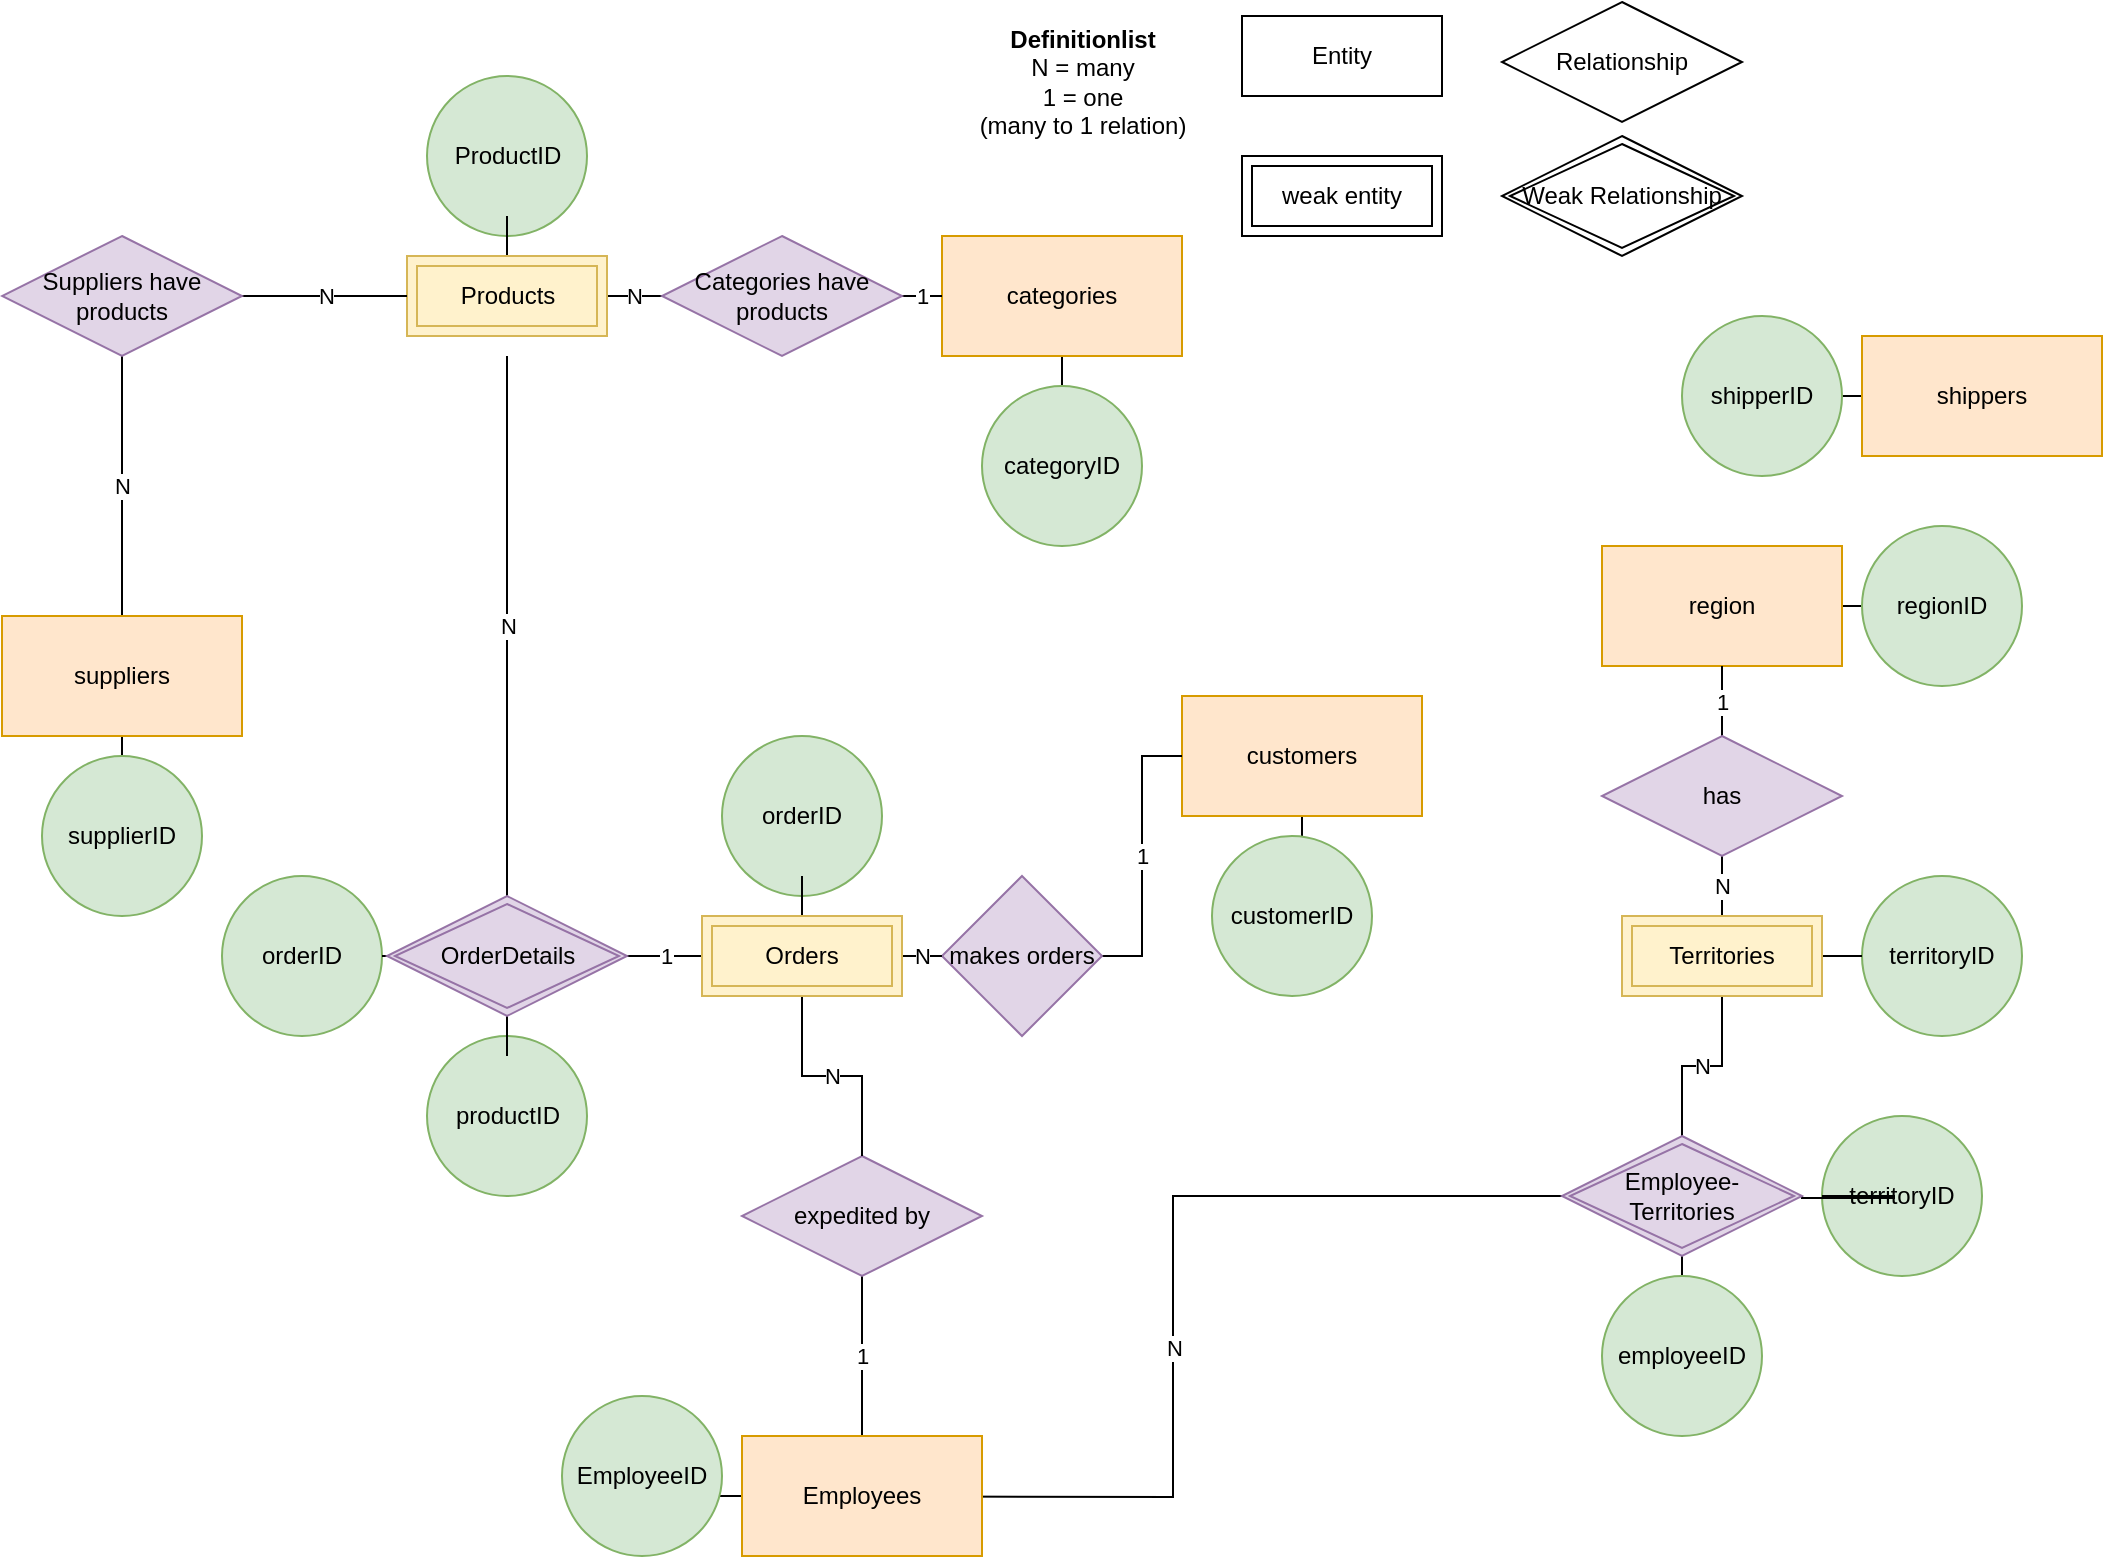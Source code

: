<mxfile version="24.8.0">
  <diagram id="R2lEEEUBdFMjLlhIrx00" name="Page-1">
    <mxGraphModel dx="2216" dy="745" grid="1" gridSize="10" guides="1" tooltips="1" connect="1" arrows="1" fold="1" page="1" pageScale="1" pageWidth="850" pageHeight="1100" math="0" shadow="0" extFonts="Permanent Marker^https://fonts.googleapis.com/css?family=Permanent+Marker">
      <root>
        <mxCell id="0" />
        <mxCell id="1" parent="0" />
        <mxCell id="cAeQQMGSioN7XEpcBB4Y-51" value="" style="edgeStyle=orthogonalEdgeStyle;rounded=0;orthogonalLoop=1;jettySize=auto;html=1;endArrow=none;endFill=0;" edge="1" parent="1" source="cAeQQMGSioN7XEpcBB4Y-1" target="cAeQQMGSioN7XEpcBB4Y-50">
          <mxGeometry relative="1" as="geometry" />
        </mxCell>
        <mxCell id="cAeQQMGSioN7XEpcBB4Y-112" value="N" style="edgeStyle=orthogonalEdgeStyle;rounded=0;orthogonalLoop=1;jettySize=auto;html=1;entryX=0;entryY=0.5;entryDx=0;entryDy=0;endArrow=none;endFill=0;" edge="1" parent="1" target="cAeQQMGSioN7XEpcBB4Y-141">
          <mxGeometry relative="1" as="geometry">
            <mxPoint x="150" y="750.048" as="sourcePoint" />
            <mxPoint x="480" y="600" as="targetPoint" />
          </mxGeometry>
        </mxCell>
        <mxCell id="cAeQQMGSioN7XEpcBB4Y-123" value="1" style="edgeStyle=orthogonalEdgeStyle;rounded=0;orthogonalLoop=1;jettySize=auto;html=1;entryX=0.5;entryY=1;entryDx=0;entryDy=0;endArrow=none;endFill=0;" edge="1" parent="1" source="cAeQQMGSioN7XEpcBB4Y-1" target="cAeQQMGSioN7XEpcBB4Y-122">
          <mxGeometry relative="1" as="geometry" />
        </mxCell>
        <mxCell id="cAeQQMGSioN7XEpcBB4Y-1" value="Employees" style="rounded=0;whiteSpace=wrap;html=1;fillColor=#ffe6cc;strokeColor=#d79b00;" vertex="1" parent="1">
          <mxGeometry x="130" y="720" width="120" height="60" as="geometry" />
        </mxCell>
        <mxCell id="cAeQQMGSioN7XEpcBB4Y-70" value="" style="edgeStyle=orthogonalEdgeStyle;rounded=0;orthogonalLoop=1;jettySize=auto;html=1;endArrow=none;endFill=0;" edge="1" parent="1" source="cAeQQMGSioN7XEpcBB4Y-3" target="cAeQQMGSioN7XEpcBB4Y-69">
          <mxGeometry relative="1" as="geometry" />
        </mxCell>
        <mxCell id="cAeQQMGSioN7XEpcBB4Y-3" value="categories" style="rounded=0;whiteSpace=wrap;html=1;fillColor=#ffe6cc;strokeColor=#d79b00;" vertex="1" parent="1">
          <mxGeometry x="230" y="120" width="120" height="60" as="geometry" />
        </mxCell>
        <mxCell id="cAeQQMGSioN7XEpcBB4Y-59" value="" style="edgeStyle=orthogonalEdgeStyle;rounded=0;orthogonalLoop=1;jettySize=auto;html=1;endArrow=none;endFill=0;" edge="1" parent="1" source="cAeQQMGSioN7XEpcBB4Y-7" target="cAeQQMGSioN7XEpcBB4Y-58">
          <mxGeometry relative="1" as="geometry" />
        </mxCell>
        <mxCell id="cAeQQMGSioN7XEpcBB4Y-7" value="region" style="rounded=0;whiteSpace=wrap;html=1;fillColor=#ffe6cc;strokeColor=#d79b00;" vertex="1" parent="1">
          <mxGeometry x="560" y="275" width="120" height="60" as="geometry" />
        </mxCell>
        <mxCell id="cAeQQMGSioN7XEpcBB4Y-53" value="" style="edgeStyle=orthogonalEdgeStyle;rounded=0;orthogonalLoop=1;jettySize=auto;html=1;endArrow=none;endFill=0;" edge="1" parent="1" source="cAeQQMGSioN7XEpcBB4Y-8" target="cAeQQMGSioN7XEpcBB4Y-52">
          <mxGeometry relative="1" as="geometry" />
        </mxCell>
        <mxCell id="cAeQQMGSioN7XEpcBB4Y-8" value="customers" style="rounded=0;whiteSpace=wrap;html=1;fillColor=#ffe6cc;strokeColor=#d79b00;" vertex="1" parent="1">
          <mxGeometry x="350" y="350" width="120" height="60" as="geometry" />
        </mxCell>
        <mxCell id="cAeQQMGSioN7XEpcBB4Y-64" value="" style="edgeStyle=orthogonalEdgeStyle;rounded=0;orthogonalLoop=1;jettySize=auto;html=1;endArrow=none;endFill=0;" edge="1" parent="1" source="cAeQQMGSioN7XEpcBB4Y-10" target="cAeQQMGSioN7XEpcBB4Y-63">
          <mxGeometry relative="1" as="geometry" />
        </mxCell>
        <mxCell id="cAeQQMGSioN7XEpcBB4Y-10" value="shippers" style="rounded=0;whiteSpace=wrap;html=1;fillColor=#ffe6cc;strokeColor=#d79b00;" vertex="1" parent="1">
          <mxGeometry x="690" y="170" width="120" height="60" as="geometry" />
        </mxCell>
        <mxCell id="cAeQQMGSioN7XEpcBB4Y-66" value="" style="edgeStyle=orthogonalEdgeStyle;rounded=0;orthogonalLoop=1;jettySize=auto;html=1;endArrow=none;endFill=0;" edge="1" parent="1" source="cAeQQMGSioN7XEpcBB4Y-11" target="cAeQQMGSioN7XEpcBB4Y-65">
          <mxGeometry relative="1" as="geometry" />
        </mxCell>
        <mxCell id="cAeQQMGSioN7XEpcBB4Y-138" value="N" style="edgeStyle=orthogonalEdgeStyle;rounded=0;orthogonalLoop=1;jettySize=auto;html=1;endArrow=none;endFill=0;entryX=0.5;entryY=1;entryDx=0;entryDy=0;" edge="1" parent="1" source="cAeQQMGSioN7XEpcBB4Y-11" target="cAeQQMGSioN7XEpcBB4Y-144">
          <mxGeometry relative="1" as="geometry">
            <mxPoint x="-140" y="240" as="targetPoint" />
          </mxGeometry>
        </mxCell>
        <mxCell id="cAeQQMGSioN7XEpcBB4Y-11" value="suppliers " style="rounded=0;whiteSpace=wrap;html=1;fillColor=#ffe6cc;strokeColor=#d79b00;" vertex="1" parent="1">
          <mxGeometry x="-240" y="310" width="120" height="60" as="geometry" />
        </mxCell>
        <mxCell id="cAeQQMGSioN7XEpcBB4Y-50" value="EmployeeID" style="ellipse;whiteSpace=wrap;html=1;rounded=0;fillColor=#d5e8d4;strokeColor=#82b366;" vertex="1" parent="1">
          <mxGeometry x="40" y="700" width="80" height="80" as="geometry" />
        </mxCell>
        <mxCell id="cAeQQMGSioN7XEpcBB4Y-52" value="customerID" style="ellipse;whiteSpace=wrap;html=1;rounded=0;fillColor=#d5e8d4;strokeColor=#82b366;" vertex="1" parent="1">
          <mxGeometry x="365" y="420" width="80" height="80" as="geometry" />
        </mxCell>
        <mxCell id="cAeQQMGSioN7XEpcBB4Y-55" value="orderID" style="ellipse;whiteSpace=wrap;html=1;rounded=0;fillColor=#d5e8d4;strokeColor=#82b366;" vertex="1" parent="1">
          <mxGeometry x="120" y="370" width="80" height="80" as="geometry" />
        </mxCell>
        <mxCell id="cAeQQMGSioN7XEpcBB4Y-58" value="regionID" style="ellipse;whiteSpace=wrap;html=1;rounded=0;fillColor=#d5e8d4;strokeColor=#82b366;" vertex="1" parent="1">
          <mxGeometry x="690" y="265" width="80" height="80" as="geometry" />
        </mxCell>
        <mxCell id="cAeQQMGSioN7XEpcBB4Y-60" value="ProductID" style="ellipse;whiteSpace=wrap;html=1;rounded=0;fillColor=#d5e8d4;strokeColor=#82b366;" vertex="1" parent="1">
          <mxGeometry x="-27.5" y="40" width="80" height="80" as="geometry" />
        </mxCell>
        <mxCell id="cAeQQMGSioN7XEpcBB4Y-63" value="shipperID" style="ellipse;whiteSpace=wrap;html=1;rounded=0;fillColor=#d5e8d4;strokeColor=#82b366;" vertex="1" parent="1">
          <mxGeometry x="600" y="160" width="80" height="80" as="geometry" />
        </mxCell>
        <mxCell id="cAeQQMGSioN7XEpcBB4Y-65" value="supplierID" style="ellipse;whiteSpace=wrap;html=1;rounded=0;fillColor=#d5e8d4;strokeColor=#82b366;" vertex="1" parent="1">
          <mxGeometry x="-220" y="380" width="80" height="80" as="geometry" />
        </mxCell>
        <mxCell id="cAeQQMGSioN7XEpcBB4Y-67" value="territoryID" style="ellipse;whiteSpace=wrap;html=1;rounded=0;fillColor=#d5e8d4;strokeColor=#82b366;" vertex="1" parent="1">
          <mxGeometry x="690" y="440" width="80" height="80" as="geometry" />
        </mxCell>
        <mxCell id="cAeQQMGSioN7XEpcBB4Y-69" value="categoryID" style="ellipse;whiteSpace=wrap;html=1;rounded=0;fillColor=#d5e8d4;strokeColor=#82b366;" vertex="1" parent="1">
          <mxGeometry x="250" y="195" width="80" height="80" as="geometry" />
        </mxCell>
        <mxCell id="cAeQQMGSioN7XEpcBB4Y-142" style="edgeStyle=orthogonalEdgeStyle;rounded=0;orthogonalLoop=1;jettySize=auto;html=1;entryX=0.5;entryY=1;entryDx=0;entryDy=0;endArrow=none;endFill=0;" edge="1" parent="1" source="cAeQQMGSioN7XEpcBB4Y-71" target="cAeQQMGSioN7XEpcBB4Y-141">
          <mxGeometry relative="1" as="geometry" />
        </mxCell>
        <mxCell id="cAeQQMGSioN7XEpcBB4Y-71" value="employeeID" style="ellipse;whiteSpace=wrap;html=1;rounded=0;fillColor=#d5e8d4;strokeColor=#82b366;" vertex="1" parent="1">
          <mxGeometry x="560" y="640" width="80" height="80" as="geometry" />
        </mxCell>
        <mxCell id="cAeQQMGSioN7XEpcBB4Y-74" value="territoryID" style="ellipse;whiteSpace=wrap;html=1;rounded=0;fillColor=#d5e8d4;strokeColor=#82b366;" vertex="1" parent="1">
          <mxGeometry x="670" y="560" width="80" height="80" as="geometry" />
        </mxCell>
        <mxCell id="cAeQQMGSioN7XEpcBB4Y-76" value="orderID" style="ellipse;whiteSpace=wrap;html=1;rounded=0;fillColor=#d5e8d4;strokeColor=#82b366;" vertex="1" parent="1">
          <mxGeometry x="-130" y="440" width="80" height="80" as="geometry" />
        </mxCell>
        <mxCell id="cAeQQMGSioN7XEpcBB4Y-78" value="productID" style="ellipse;whiteSpace=wrap;html=1;rounded=0;fillColor=#d5e8d4;strokeColor=#82b366;" vertex="1" parent="1">
          <mxGeometry x="-27.5" y="520" width="80" height="80" as="geometry" />
        </mxCell>
        <mxCell id="cAeQQMGSioN7XEpcBB4Y-102" value="N" style="edgeStyle=orthogonalEdgeStyle;rounded=0;orthogonalLoop=1;jettySize=auto;html=1;entryX=0.5;entryY=1;entryDx=0;entryDy=0;endArrow=none;endFill=0;exitX=0.5;exitY=0;exitDx=0;exitDy=0;" edge="1" parent="1" source="cAeQQMGSioN7XEpcBB4Y-146">
          <mxGeometry relative="1" as="geometry">
            <mxPoint x="40" y="400" as="sourcePoint" />
            <mxPoint x="12.5" y="180" as="targetPoint" />
          </mxGeometry>
        </mxCell>
        <mxCell id="cAeQQMGSioN7XEpcBB4Y-104" style="edgeStyle=orthogonalEdgeStyle;rounded=0;orthogonalLoop=1;jettySize=auto;html=1;entryX=1;entryY=0.5;entryDx=0;entryDy=0;exitX=0;exitY=0.5;exitDx=0;exitDy=0;endArrow=none;endFill=0;" edge="1" parent="1" source="cAeQQMGSioN7XEpcBB4Y-146" target="cAeQQMGSioN7XEpcBB4Y-76">
          <mxGeometry relative="1" as="geometry">
            <mxPoint x="0.048" y="440.048" as="sourcePoint" />
          </mxGeometry>
        </mxCell>
        <mxCell id="cAeQQMGSioN7XEpcBB4Y-100" value="1" style="edgeStyle=orthogonalEdgeStyle;rounded=0;orthogonalLoop=1;jettySize=auto;html=1;entryX=0;entryY=0.5;entryDx=0;entryDy=0;endArrow=none;endFill=0;" edge="1" parent="1" source="cAeQQMGSioN7XEpcBB4Y-98" target="cAeQQMGSioN7XEpcBB4Y-8">
          <mxGeometry relative="1" as="geometry" />
        </mxCell>
        <mxCell id="cAeQQMGSioN7XEpcBB4Y-98" value="makes orders" style="rhombus;whiteSpace=wrap;html=1;fillColor=#e1d5e7;strokeColor=#9673a6;" vertex="1" parent="1">
          <mxGeometry x="230" y="440" width="80" height="80" as="geometry" />
        </mxCell>
        <mxCell id="cAeQQMGSioN7XEpcBB4Y-110" style="edgeStyle=orthogonalEdgeStyle;rounded=0;orthogonalLoop=1;jettySize=auto;html=1;entryX=0;entryY=0.5;entryDx=0;entryDy=0;endArrow=none;endFill=0;exitX=1;exitY=0.5;exitDx=0;exitDy=0;" edge="1" parent="1" source="cAeQQMGSioN7XEpcBB4Y-141" target="cAeQQMGSioN7XEpcBB4Y-74">
          <mxGeometry relative="1" as="geometry">
            <mxPoint x="690" y="600" as="sourcePoint" />
            <Array as="points">
              <mxPoint x="706" y="601" />
            </Array>
          </mxGeometry>
        </mxCell>
        <mxCell id="cAeQQMGSioN7XEpcBB4Y-116" value="N" style="edgeStyle=orthogonalEdgeStyle;rounded=0;orthogonalLoop=1;jettySize=auto;html=1;entryX=0.5;entryY=1;entryDx=0;entryDy=0;endArrow=none;endFill=0;exitX=0.5;exitY=0;exitDx=0;exitDy=0;" edge="1" parent="1" source="cAeQQMGSioN7XEpcBB4Y-141" target="cAeQQMGSioN7XEpcBB4Y-113">
          <mxGeometry relative="1" as="geometry">
            <mxPoint x="620" y="560" as="sourcePoint" />
          </mxGeometry>
        </mxCell>
        <mxCell id="cAeQQMGSioN7XEpcBB4Y-114" style="edgeStyle=orthogonalEdgeStyle;rounded=0;orthogonalLoop=1;jettySize=auto;html=1;entryX=0;entryY=0.5;entryDx=0;entryDy=0;endArrow=none;endFill=0;" edge="1" parent="1" source="cAeQQMGSioN7XEpcBB4Y-113" target="cAeQQMGSioN7XEpcBB4Y-67">
          <mxGeometry relative="1" as="geometry" />
        </mxCell>
        <mxCell id="cAeQQMGSioN7XEpcBB4Y-120" value="N" style="edgeStyle=orthogonalEdgeStyle;rounded=0;orthogonalLoop=1;jettySize=auto;html=1;entryX=0.5;entryY=1;entryDx=0;entryDy=0;endArrow=none;endFill=0;" edge="1" parent="1" source="cAeQQMGSioN7XEpcBB4Y-113" target="cAeQQMGSioN7XEpcBB4Y-118">
          <mxGeometry relative="1" as="geometry" />
        </mxCell>
        <mxCell id="cAeQQMGSioN7XEpcBB4Y-113" value="Territories" style="shape=ext;margin=3;double=1;whiteSpace=wrap;html=1;align=center;fillColor=#fff2cc;strokeColor=#d6b656;" vertex="1" parent="1">
          <mxGeometry x="570" y="460" width="100" height="40" as="geometry" />
        </mxCell>
        <mxCell id="cAeQQMGSioN7XEpcBB4Y-121" value="1" style="edgeStyle=orthogonalEdgeStyle;rounded=0;orthogonalLoop=1;jettySize=auto;html=1;endArrow=none;endFill=0;" edge="1" parent="1" source="cAeQQMGSioN7XEpcBB4Y-118" target="cAeQQMGSioN7XEpcBB4Y-7">
          <mxGeometry relative="1" as="geometry" />
        </mxCell>
        <mxCell id="cAeQQMGSioN7XEpcBB4Y-118" value="has" style="shape=rhombus;perimeter=rhombusPerimeter;whiteSpace=wrap;html=1;align=center;fillColor=#e1d5e7;strokeColor=#9673a6;" vertex="1" parent="1">
          <mxGeometry x="560" y="370" width="120" height="60" as="geometry" />
        </mxCell>
        <mxCell id="cAeQQMGSioN7XEpcBB4Y-122" value="expedited by" style="shape=rhombus;perimeter=rhombusPerimeter;whiteSpace=wrap;html=1;align=center;fillColor=#e1d5e7;strokeColor=#9673a6;" vertex="1" parent="1">
          <mxGeometry x="130" y="580" width="120" height="60" as="geometry" />
        </mxCell>
        <mxCell id="cAeQQMGSioN7XEpcBB4Y-126" value="N" style="edgeStyle=orthogonalEdgeStyle;rounded=0;orthogonalLoop=1;jettySize=auto;html=1;endArrow=none;endFill=0;" edge="1" parent="1" source="cAeQQMGSioN7XEpcBB4Y-125" target="cAeQQMGSioN7XEpcBB4Y-122">
          <mxGeometry relative="1" as="geometry" />
        </mxCell>
        <mxCell id="cAeQQMGSioN7XEpcBB4Y-127" value="N" style="edgeStyle=orthogonalEdgeStyle;rounded=0;orthogonalLoop=1;jettySize=auto;html=1;endArrow=none;endFill=0;" edge="1" parent="1" source="cAeQQMGSioN7XEpcBB4Y-125" target="cAeQQMGSioN7XEpcBB4Y-98">
          <mxGeometry relative="1" as="geometry" />
        </mxCell>
        <mxCell id="cAeQQMGSioN7XEpcBB4Y-130" value="" style="edgeStyle=orthogonalEdgeStyle;rounded=0;orthogonalLoop=1;jettySize=auto;html=1;endArrow=none;endFill=0;" edge="1" parent="1" source="cAeQQMGSioN7XEpcBB4Y-125" target="cAeQQMGSioN7XEpcBB4Y-55">
          <mxGeometry relative="1" as="geometry" />
        </mxCell>
        <mxCell id="cAeQQMGSioN7XEpcBB4Y-131" value="1" style="edgeStyle=orthogonalEdgeStyle;rounded=0;orthogonalLoop=1;jettySize=auto;html=1;endArrow=none;endFill=0;entryX=1;entryY=0.5;entryDx=0;entryDy=0;" edge="1" parent="1" source="cAeQQMGSioN7XEpcBB4Y-125" target="cAeQQMGSioN7XEpcBB4Y-146">
          <mxGeometry relative="1" as="geometry">
            <mxPoint x="79.952" y="440.048" as="targetPoint" />
          </mxGeometry>
        </mxCell>
        <mxCell id="cAeQQMGSioN7XEpcBB4Y-125" value="Orders" style="shape=ext;margin=3;double=1;whiteSpace=wrap;html=1;align=center;fillColor=#fff2cc;strokeColor=#d6b656;" vertex="1" parent="1">
          <mxGeometry x="110" y="460" width="100" height="40" as="geometry" />
        </mxCell>
        <mxCell id="cAeQQMGSioN7XEpcBB4Y-135" value="N" style="edgeStyle=orthogonalEdgeStyle;rounded=0;orthogonalLoop=1;jettySize=auto;html=1;entryX=0;entryY=0.5;entryDx=0;entryDy=0;endArrow=none;endFill=0;" edge="1" parent="1" source="cAeQQMGSioN7XEpcBB4Y-132" target="cAeQQMGSioN7XEpcBB4Y-143">
          <mxGeometry relative="1" as="geometry">
            <mxPoint x="90" y="150" as="targetPoint" />
          </mxGeometry>
        </mxCell>
        <mxCell id="cAeQQMGSioN7XEpcBB4Y-136" value="" style="edgeStyle=orthogonalEdgeStyle;rounded=0;orthogonalLoop=1;jettySize=auto;html=1;endArrow=none;endFill=0;" edge="1" parent="1" source="cAeQQMGSioN7XEpcBB4Y-132" target="cAeQQMGSioN7XEpcBB4Y-60">
          <mxGeometry relative="1" as="geometry" />
        </mxCell>
        <mxCell id="cAeQQMGSioN7XEpcBB4Y-132" value="Products" style="shape=ext;margin=3;double=1;whiteSpace=wrap;html=1;align=center;fillColor=#fff2cc;strokeColor=#d6b656;" vertex="1" parent="1">
          <mxGeometry x="-37.5" y="130" width="100" height="40" as="geometry" />
        </mxCell>
        <mxCell id="cAeQQMGSioN7XEpcBB4Y-134" value="1" style="edgeStyle=orthogonalEdgeStyle;rounded=0;orthogonalLoop=1;jettySize=auto;html=1;endArrow=none;endFill=0;exitX=1;exitY=0.5;exitDx=0;exitDy=0;" edge="1" parent="1" source="cAeQQMGSioN7XEpcBB4Y-143" target="cAeQQMGSioN7XEpcBB4Y-3">
          <mxGeometry relative="1" as="geometry">
            <mxPoint x="209.905" y="150.048" as="sourcePoint" />
          </mxGeometry>
        </mxCell>
        <mxCell id="cAeQQMGSioN7XEpcBB4Y-139" value="N" style="edgeStyle=orthogonalEdgeStyle;rounded=0;orthogonalLoop=1;jettySize=auto;html=1;entryX=0;entryY=0.5;entryDx=0;entryDy=0;endArrow=none;endFill=0;exitX=1;exitY=0.5;exitDx=0;exitDy=0;" edge="1" parent="1" source="cAeQQMGSioN7XEpcBB4Y-144" target="cAeQQMGSioN7XEpcBB4Y-132">
          <mxGeometry relative="1" as="geometry">
            <mxPoint x="-80.095" y="210.048" as="sourcePoint" />
          </mxGeometry>
        </mxCell>
        <mxCell id="cAeQQMGSioN7XEpcBB4Y-140" value="&lt;div&gt;&lt;b&gt;Definitionlist&lt;/b&gt;&lt;br&gt;&lt;/div&gt;&lt;div&gt;N = many&lt;/div&gt;&lt;div&gt;1 = one &lt;br&gt;&lt;/div&gt;&lt;div&gt;(many to 1 relation)&lt;br&gt;&lt;/div&gt;" style="text;html=1;align=center;verticalAlign=middle;resizable=0;points=[];autosize=1;strokeColor=none;fillColor=none;" vertex="1" parent="1">
          <mxGeometry x="235" y="8" width="130" height="70" as="geometry" />
        </mxCell>
        <mxCell id="cAeQQMGSioN7XEpcBB4Y-141" value="&lt;div&gt;Employee-&lt;/div&gt;&lt;div&gt;Territories&lt;br&gt;&lt;/div&gt;" style="shape=rhombus;double=1;perimeter=rhombusPerimeter;whiteSpace=wrap;html=1;align=center;fillColor=#e1d5e7;strokeColor=#9673a6;" vertex="1" parent="1">
          <mxGeometry x="540" y="570" width="120" height="60" as="geometry" />
        </mxCell>
        <mxCell id="cAeQQMGSioN7XEpcBB4Y-143" value="Categories have products" style="shape=rhombus;perimeter=rhombusPerimeter;whiteSpace=wrap;html=1;align=center;fillColor=#e1d5e7;strokeColor=#9673a6;" vertex="1" parent="1">
          <mxGeometry x="90" y="120" width="120" height="60" as="geometry" />
        </mxCell>
        <mxCell id="cAeQQMGSioN7XEpcBB4Y-144" value="Suppliers have products" style="shape=rhombus;perimeter=rhombusPerimeter;whiteSpace=wrap;html=1;align=center;fillColor=#e1d5e7;strokeColor=#9673a6;" vertex="1" parent="1">
          <mxGeometry x="-240" y="120" width="120" height="60" as="geometry" />
        </mxCell>
        <mxCell id="cAeQQMGSioN7XEpcBB4Y-151" style="edgeStyle=orthogonalEdgeStyle;rounded=0;orthogonalLoop=1;jettySize=auto;html=1;entryX=0.5;entryY=0;entryDx=0;entryDy=0;endArrow=none;endFill=0;" edge="1" parent="1" source="cAeQQMGSioN7XEpcBB4Y-146" target="cAeQQMGSioN7XEpcBB4Y-78">
          <mxGeometry relative="1" as="geometry" />
        </mxCell>
        <mxCell id="cAeQQMGSioN7XEpcBB4Y-146" value="OrderDetails" style="shape=rhombus;double=1;perimeter=rhombusPerimeter;whiteSpace=wrap;html=1;align=center;fillColor=#e1d5e7;strokeColor=#9673a6;" vertex="1" parent="1">
          <mxGeometry x="-47.5" y="450" width="120" height="60" as="geometry" />
        </mxCell>
        <mxCell id="cAeQQMGSioN7XEpcBB4Y-147" value="Entity" style="whiteSpace=wrap;html=1;align=center;" vertex="1" parent="1">
          <mxGeometry x="380" y="10" width="100" height="40" as="geometry" />
        </mxCell>
        <mxCell id="cAeQQMGSioN7XEpcBB4Y-148" value="weak entity" style="shape=ext;margin=3;double=1;whiteSpace=wrap;html=1;align=center;" vertex="1" parent="1">
          <mxGeometry x="380" y="80" width="100" height="40" as="geometry" />
        </mxCell>
        <mxCell id="cAeQQMGSioN7XEpcBB4Y-149" value="Relationship" style="shape=rhombus;perimeter=rhombusPerimeter;whiteSpace=wrap;html=1;align=center;" vertex="1" parent="1">
          <mxGeometry x="510" y="3" width="120" height="60" as="geometry" />
        </mxCell>
        <mxCell id="cAeQQMGSioN7XEpcBB4Y-150" value="Weak Relationship" style="shape=rhombus;double=1;perimeter=rhombusPerimeter;whiteSpace=wrap;html=1;align=center;" vertex="1" parent="1">
          <mxGeometry x="510" y="70" width="120" height="60" as="geometry" />
        </mxCell>
      </root>
    </mxGraphModel>
  </diagram>
</mxfile>
